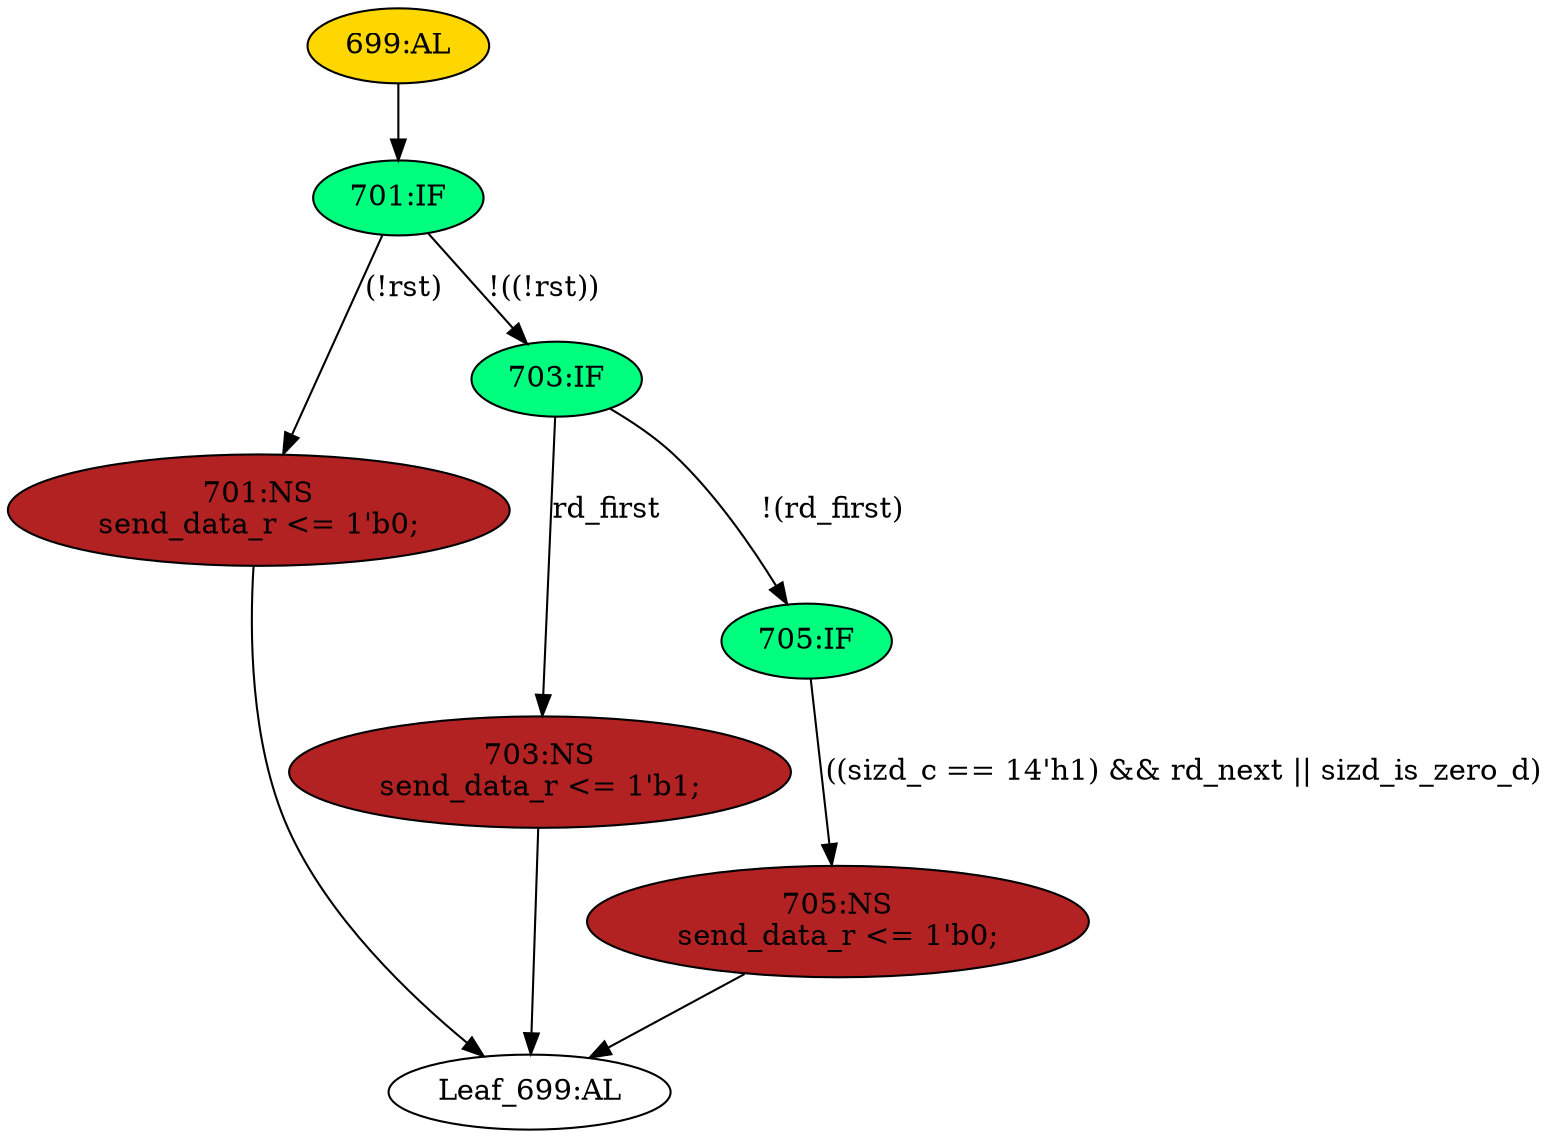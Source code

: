 strict digraph "" {
	node [label="\N"];
	"703:NS"	 [ast="<pyverilog.vparser.ast.NonblockingSubstitution object at 0x7fa020e2aa10>",
		fillcolor=firebrick,
		label="703:NS
send_data_r <= 1'b1;",
		statements="[<pyverilog.vparser.ast.NonblockingSubstitution object at 0x7fa020e2aa10>]",
		style=filled,
		typ=NonblockingSubstitution];
	"Leaf_699:AL"	 [def_var="['send_data_r']",
		label="Leaf_699:AL"];
	"703:NS" -> "Leaf_699:AL"	 [cond="[]",
		lineno=None];
	"701:IF"	 [ast="<pyverilog.vparser.ast.IfStatement object at 0x7fa020e2ab50>",
		fillcolor=springgreen,
		label="701:IF",
		statements="[]",
		style=filled,
		typ=IfStatement];
	"701:NS"	 [ast="<pyverilog.vparser.ast.NonblockingSubstitution object at 0x7fa020e2af10>",
		fillcolor=firebrick,
		label="701:NS
send_data_r <= 1'b0;",
		statements="[<pyverilog.vparser.ast.NonblockingSubstitution object at 0x7fa020e2af10>]",
		style=filled,
		typ=NonblockingSubstitution];
	"701:IF" -> "701:NS"	 [cond="['rst']",
		label="(!rst)",
		lineno=701];
	"703:IF"	 [ast="<pyverilog.vparser.ast.IfStatement object at 0x7fa020e2ab90>",
		fillcolor=springgreen,
		label="703:IF",
		statements="[]",
		style=filled,
		typ=IfStatement];
	"701:IF" -> "703:IF"	 [cond="['rst']",
		label="!((!rst))",
		lineno=701];
	"701:NS" -> "Leaf_699:AL"	 [cond="[]",
		lineno=None];
	"705:NS"	 [ast="<pyverilog.vparser.ast.NonblockingSubstitution object at 0x7fa020e2ac10>",
		fillcolor=firebrick,
		label="705:NS
send_data_r <= 1'b0;",
		statements="[<pyverilog.vparser.ast.NonblockingSubstitution object at 0x7fa020e2ac10>]",
		style=filled,
		typ=NonblockingSubstitution];
	"705:NS" -> "Leaf_699:AL"	 [cond="[]",
		lineno=None];
	"703:IF" -> "703:NS"	 [cond="['rd_first']",
		label=rd_first,
		lineno=703];
	"705:IF"	 [ast="<pyverilog.vparser.ast.IfStatement object at 0x7fa020e2abd0>",
		fillcolor=springgreen,
		label="705:IF",
		statements="[]",
		style=filled,
		typ=IfStatement];
	"703:IF" -> "705:IF"	 [cond="['rd_first']",
		label="!(rd_first)",
		lineno=703];
	"705:IF" -> "705:NS"	 [cond="['sizd_c', 'rd_next', 'sizd_is_zero_d']",
		label="((sizd_c == 14'h1) && rd_next || sizd_is_zero_d)",
		lineno=705];
	"699:AL"	 [ast="<pyverilog.vparser.ast.Always object at 0x7fa020e31110>",
		clk_sens=True,
		fillcolor=gold,
		label="699:AL",
		sens="['clk']",
		statements="[]",
		style=filled,
		typ=Always,
		use_var="['rst', 'rd_next', 'sizd_is_zero_d', 'sizd_c', 'rd_first']"];
	"699:AL" -> "701:IF"	 [cond="[]",
		lineno=None];
}
